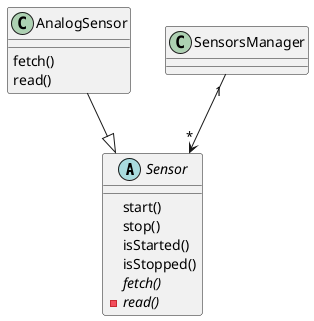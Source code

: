@startuml
abstract Sensor {
    start()
    stop()
    isStarted()
    isStopped()
    {abstract} fetch()
    - {abstract} read()
}
class AnalogSensor {
    fetch()
    read()
}
AnalogSensor --|> Sensor
SensorsManager "1" --> "*" Sensor
@enduml